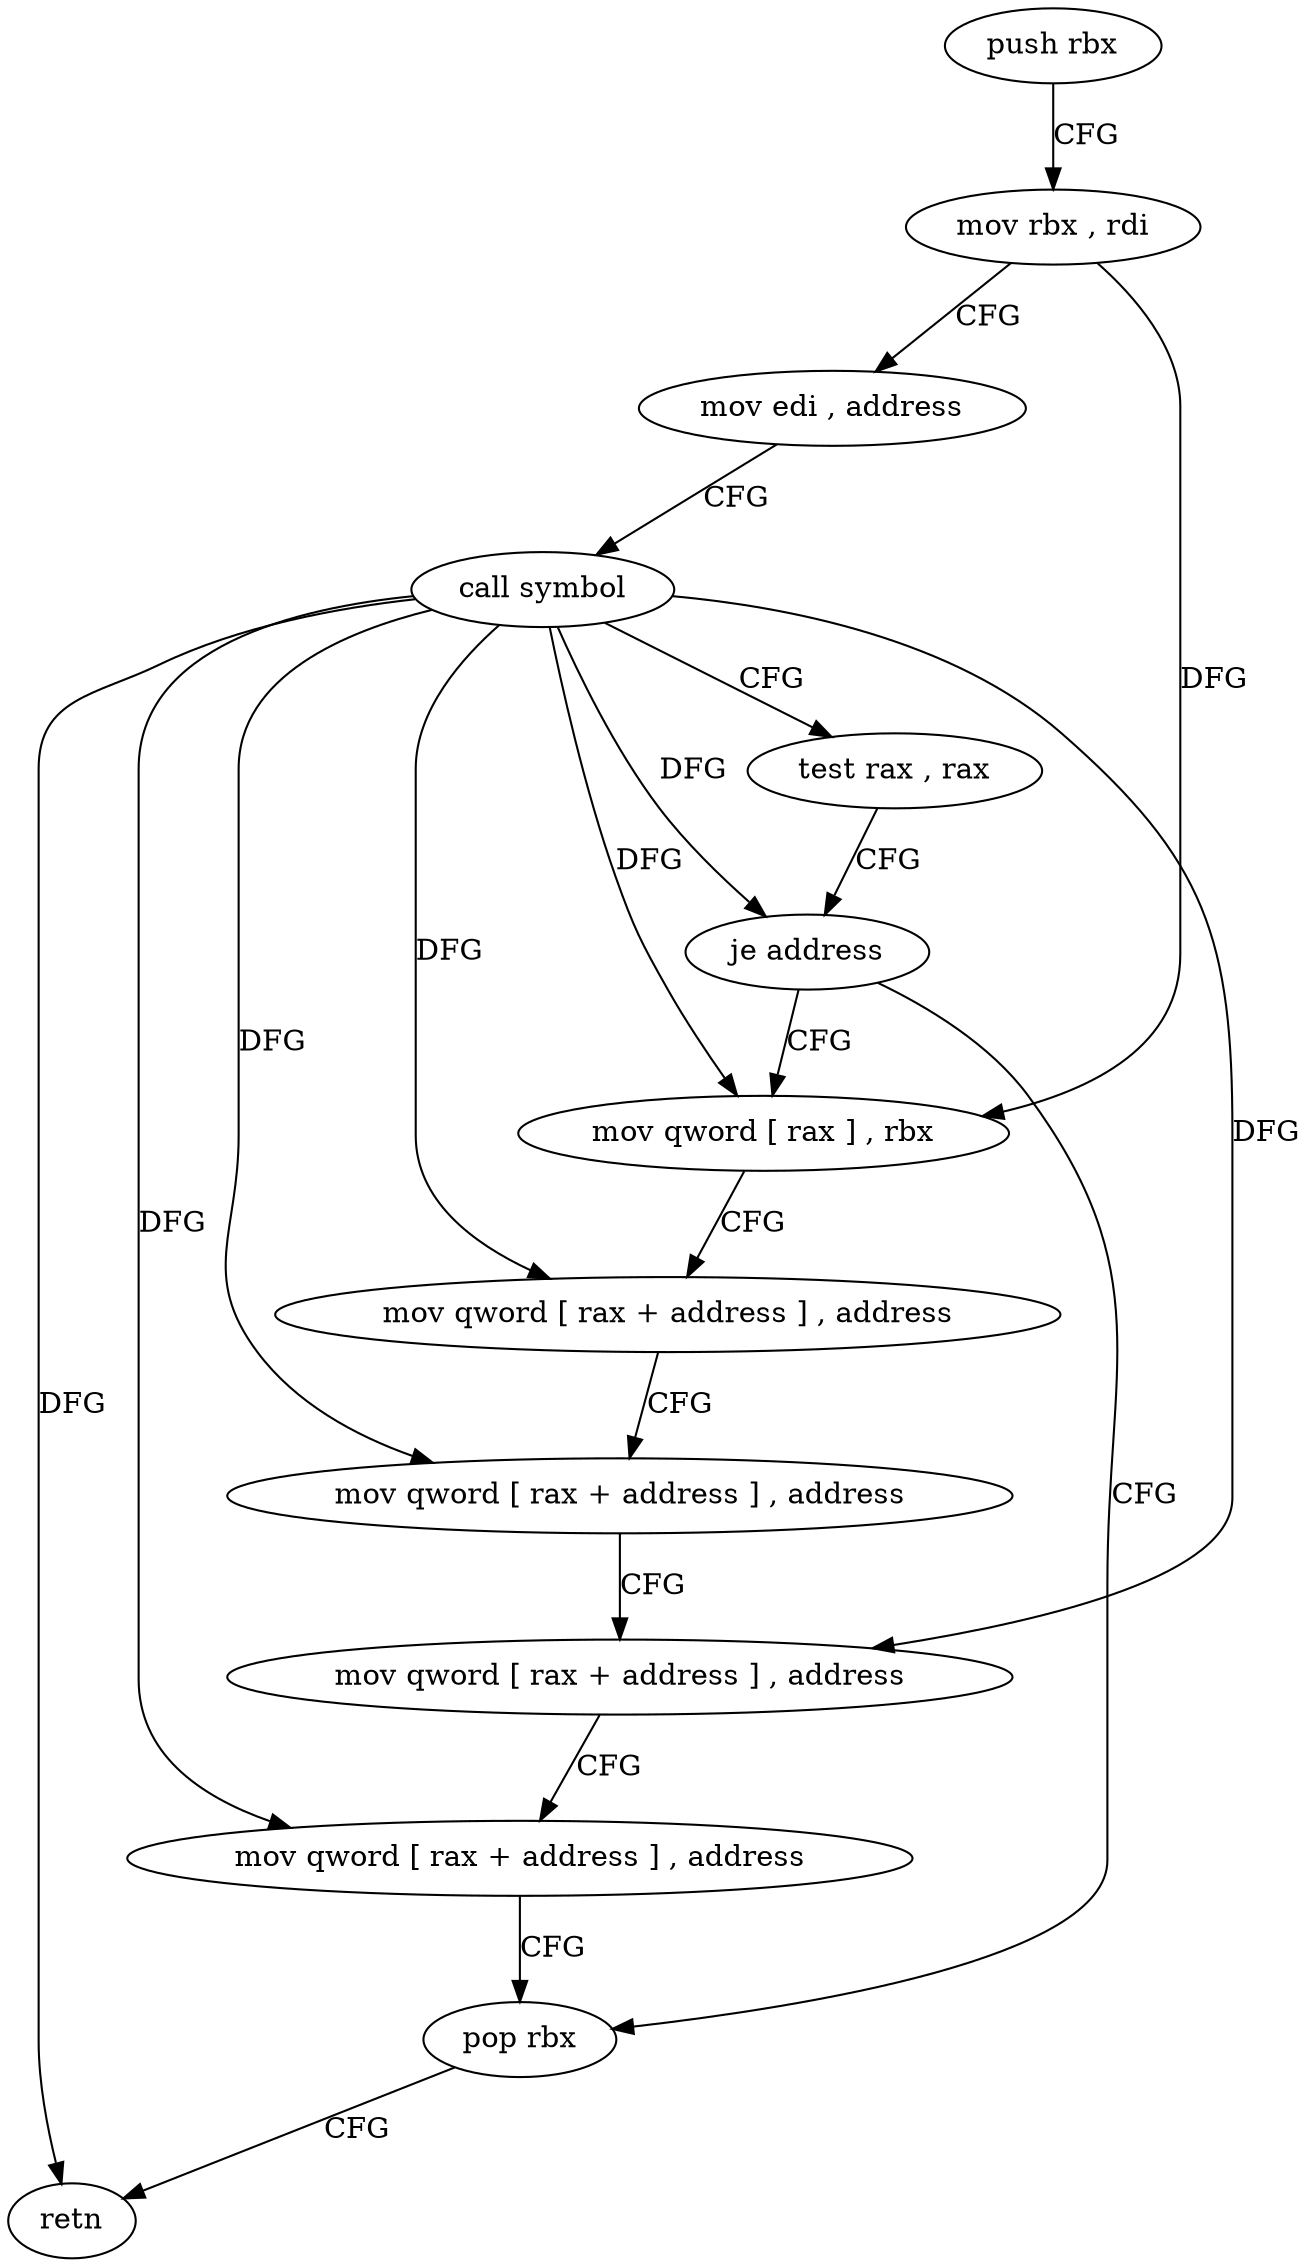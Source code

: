 digraph "func" {
"4264117" [label = "push rbx" ]
"4264118" [label = "mov rbx , rdi" ]
"4264121" [label = "mov edi , address" ]
"4264126" [label = "call symbol" ]
"4264131" [label = "test rax , rax" ]
"4264134" [label = "je address" ]
"4264171" [label = "pop rbx" ]
"4264136" [label = "mov qword [ rax ] , rbx" ]
"4264172" [label = "retn" ]
"4264139" [label = "mov qword [ rax + address ] , address" ]
"4264147" [label = "mov qword [ rax + address ] , address" ]
"4264155" [label = "mov qword [ rax + address ] , address" ]
"4264163" [label = "mov qword [ rax + address ] , address" ]
"4264117" -> "4264118" [ label = "CFG" ]
"4264118" -> "4264121" [ label = "CFG" ]
"4264118" -> "4264136" [ label = "DFG" ]
"4264121" -> "4264126" [ label = "CFG" ]
"4264126" -> "4264131" [ label = "CFG" ]
"4264126" -> "4264134" [ label = "DFG" ]
"4264126" -> "4264172" [ label = "DFG" ]
"4264126" -> "4264136" [ label = "DFG" ]
"4264126" -> "4264139" [ label = "DFG" ]
"4264126" -> "4264147" [ label = "DFG" ]
"4264126" -> "4264155" [ label = "DFG" ]
"4264126" -> "4264163" [ label = "DFG" ]
"4264131" -> "4264134" [ label = "CFG" ]
"4264134" -> "4264171" [ label = "CFG" ]
"4264134" -> "4264136" [ label = "CFG" ]
"4264171" -> "4264172" [ label = "CFG" ]
"4264136" -> "4264139" [ label = "CFG" ]
"4264139" -> "4264147" [ label = "CFG" ]
"4264147" -> "4264155" [ label = "CFG" ]
"4264155" -> "4264163" [ label = "CFG" ]
"4264163" -> "4264171" [ label = "CFG" ]
}
